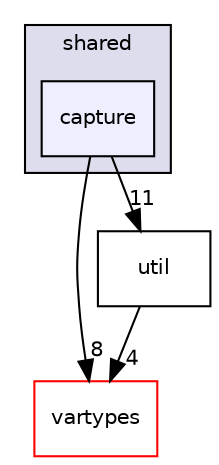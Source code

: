 digraph "ssl-vision/src/shared/capture" {
  compound=true
  node [ fontsize="10", fontname="Helvetica"];
  edge [ labelfontsize="10", labelfontname="Helvetica"];
  subgraph clusterdir_8c4c3cdfe414cdc54b23897da338c646 {
    graph [ bgcolor="#ddddee", pencolor="black", label="shared" fontname="Helvetica", fontsize="10", URL="dir_8c4c3cdfe414cdc54b23897da338c646.html"]
  dir_2bb1e2442f38f6521274f0bf8c6dd85b [shape=box, label="capture", style="filled", fillcolor="#eeeeff", pencolor="black", URL="dir_2bb1e2442f38f6521274f0bf8c6dd85b.html"];
  }
  dir_25b428b3261c7de910dea312ae7155ee [shape=box label="vartypes" fillcolor="white" style="filled" color="red" URL="dir_25b428b3261c7de910dea312ae7155ee.html"];
  dir_437a99f883a7e1ee8b669e4e6d1454dd [shape=box label="util" URL="dir_437a99f883a7e1ee8b669e4e6d1454dd.html"];
  dir_2bb1e2442f38f6521274f0bf8c6dd85b->dir_25b428b3261c7de910dea312ae7155ee [headlabel="8", labeldistance=1.5 headhref="dir_000070_000075.html"];
  dir_2bb1e2442f38f6521274f0bf8c6dd85b->dir_437a99f883a7e1ee8b669e4e6d1454dd [headlabel="11", labeldistance=1.5 headhref="dir_000070_000074.html"];
  dir_437a99f883a7e1ee8b669e4e6d1454dd->dir_25b428b3261c7de910dea312ae7155ee [headlabel="4", labeldistance=1.5 headhref="dir_000074_000075.html"];
}
